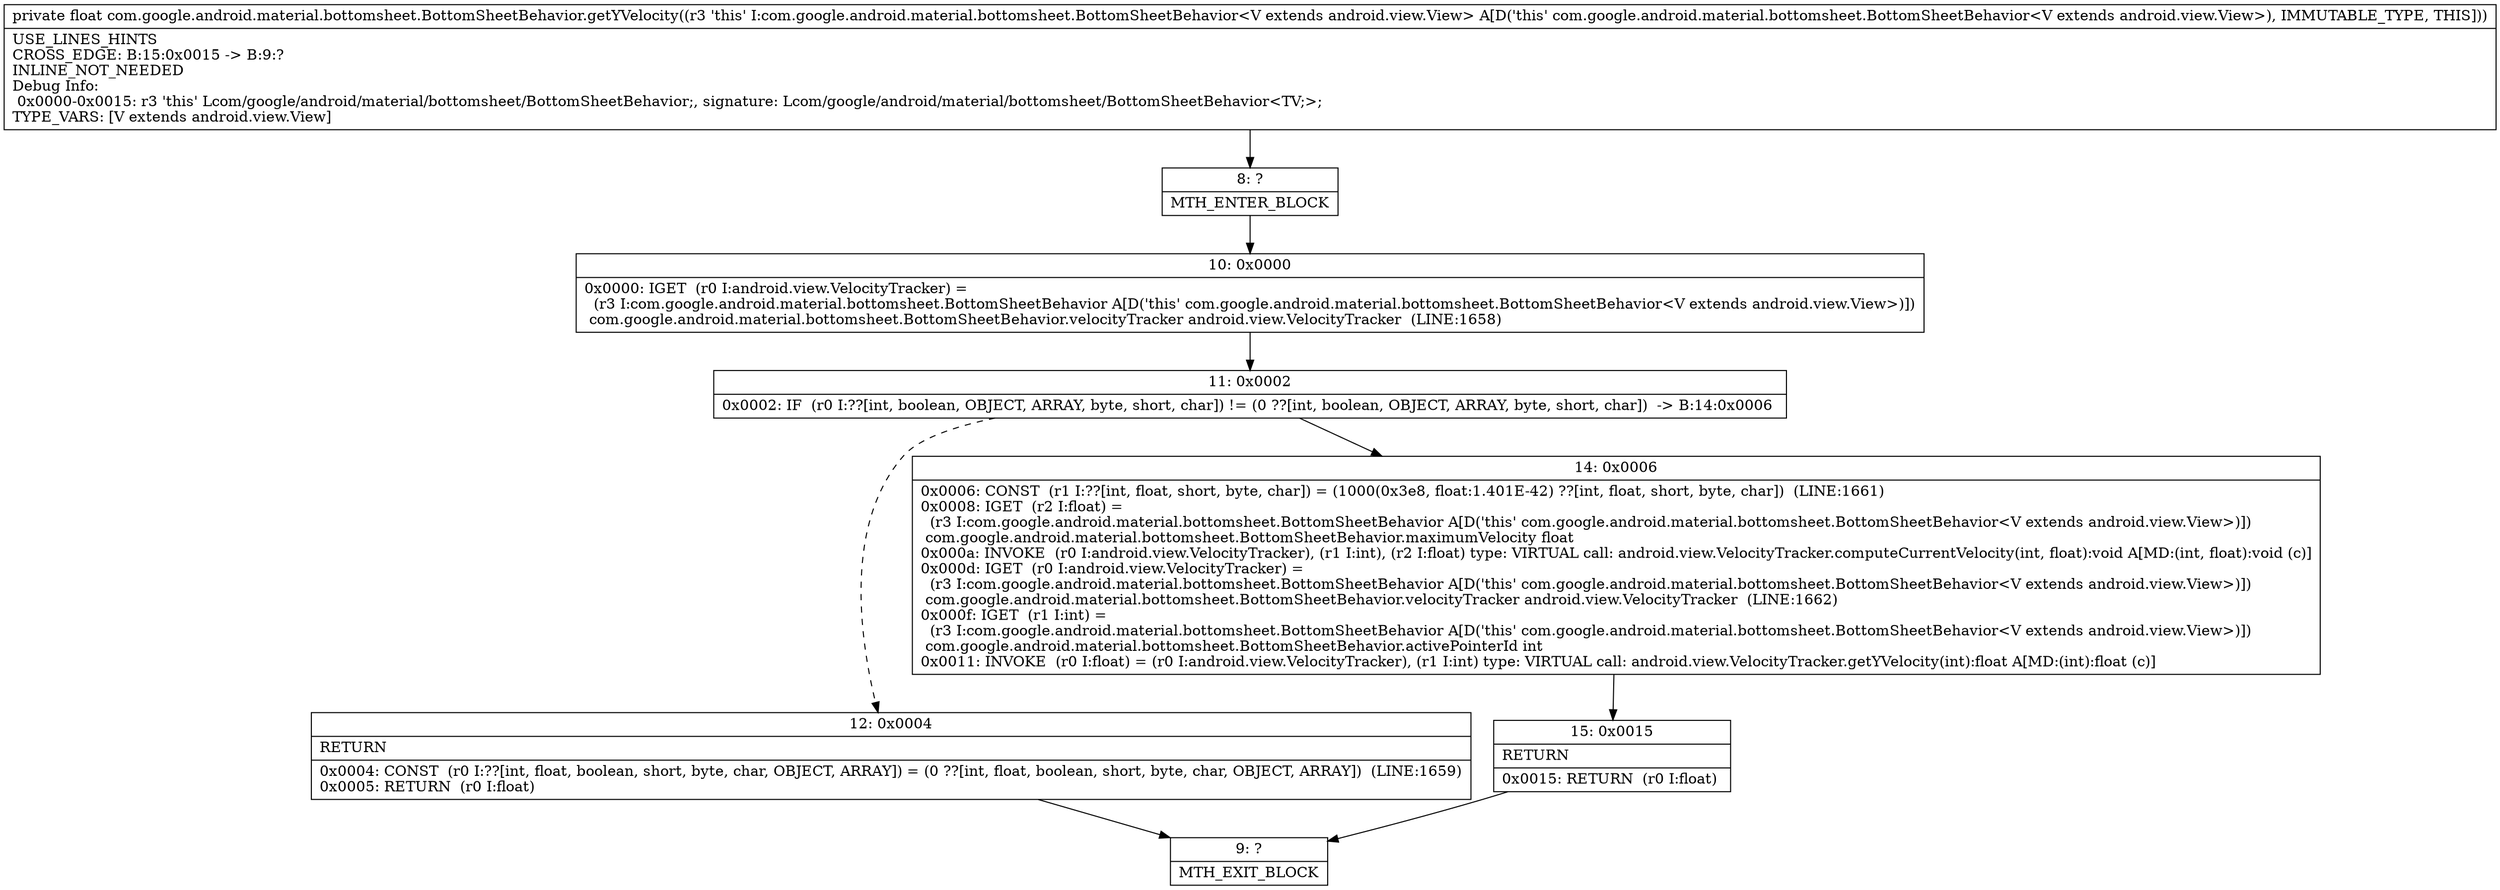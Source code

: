 digraph "CFG forcom.google.android.material.bottomsheet.BottomSheetBehavior.getYVelocity()F" {
Node_8 [shape=record,label="{8\:\ ?|MTH_ENTER_BLOCK\l}"];
Node_10 [shape=record,label="{10\:\ 0x0000|0x0000: IGET  (r0 I:android.view.VelocityTracker) = \l  (r3 I:com.google.android.material.bottomsheet.BottomSheetBehavior A[D('this' com.google.android.material.bottomsheet.BottomSheetBehavior\<V extends android.view.View\>)])\l com.google.android.material.bottomsheet.BottomSheetBehavior.velocityTracker android.view.VelocityTracker  (LINE:1658)\l}"];
Node_11 [shape=record,label="{11\:\ 0x0002|0x0002: IF  (r0 I:??[int, boolean, OBJECT, ARRAY, byte, short, char]) != (0 ??[int, boolean, OBJECT, ARRAY, byte, short, char])  \-\> B:14:0x0006 \l}"];
Node_12 [shape=record,label="{12\:\ 0x0004|RETURN\l|0x0004: CONST  (r0 I:??[int, float, boolean, short, byte, char, OBJECT, ARRAY]) = (0 ??[int, float, boolean, short, byte, char, OBJECT, ARRAY])  (LINE:1659)\l0x0005: RETURN  (r0 I:float) \l}"];
Node_9 [shape=record,label="{9\:\ ?|MTH_EXIT_BLOCK\l}"];
Node_14 [shape=record,label="{14\:\ 0x0006|0x0006: CONST  (r1 I:??[int, float, short, byte, char]) = (1000(0x3e8, float:1.401E\-42) ??[int, float, short, byte, char])  (LINE:1661)\l0x0008: IGET  (r2 I:float) = \l  (r3 I:com.google.android.material.bottomsheet.BottomSheetBehavior A[D('this' com.google.android.material.bottomsheet.BottomSheetBehavior\<V extends android.view.View\>)])\l com.google.android.material.bottomsheet.BottomSheetBehavior.maximumVelocity float \l0x000a: INVOKE  (r0 I:android.view.VelocityTracker), (r1 I:int), (r2 I:float) type: VIRTUAL call: android.view.VelocityTracker.computeCurrentVelocity(int, float):void A[MD:(int, float):void (c)]\l0x000d: IGET  (r0 I:android.view.VelocityTracker) = \l  (r3 I:com.google.android.material.bottomsheet.BottomSheetBehavior A[D('this' com.google.android.material.bottomsheet.BottomSheetBehavior\<V extends android.view.View\>)])\l com.google.android.material.bottomsheet.BottomSheetBehavior.velocityTracker android.view.VelocityTracker  (LINE:1662)\l0x000f: IGET  (r1 I:int) = \l  (r3 I:com.google.android.material.bottomsheet.BottomSheetBehavior A[D('this' com.google.android.material.bottomsheet.BottomSheetBehavior\<V extends android.view.View\>)])\l com.google.android.material.bottomsheet.BottomSheetBehavior.activePointerId int \l0x0011: INVOKE  (r0 I:float) = (r0 I:android.view.VelocityTracker), (r1 I:int) type: VIRTUAL call: android.view.VelocityTracker.getYVelocity(int):float A[MD:(int):float (c)]\l}"];
Node_15 [shape=record,label="{15\:\ 0x0015|RETURN\l|0x0015: RETURN  (r0 I:float) \l}"];
MethodNode[shape=record,label="{private float com.google.android.material.bottomsheet.BottomSheetBehavior.getYVelocity((r3 'this' I:com.google.android.material.bottomsheet.BottomSheetBehavior\<V extends android.view.View\> A[D('this' com.google.android.material.bottomsheet.BottomSheetBehavior\<V extends android.view.View\>), IMMUTABLE_TYPE, THIS]))  | USE_LINES_HINTS\lCROSS_EDGE: B:15:0x0015 \-\> B:9:?\lINLINE_NOT_NEEDED\lDebug Info:\l  0x0000\-0x0015: r3 'this' Lcom\/google\/android\/material\/bottomsheet\/BottomSheetBehavior;, signature: Lcom\/google\/android\/material\/bottomsheet\/BottomSheetBehavior\<TV;\>;\lTYPE_VARS: [V extends android.view.View]\l}"];
MethodNode -> Node_8;Node_8 -> Node_10;
Node_10 -> Node_11;
Node_11 -> Node_12[style=dashed];
Node_11 -> Node_14;
Node_12 -> Node_9;
Node_14 -> Node_15;
Node_15 -> Node_9;
}

